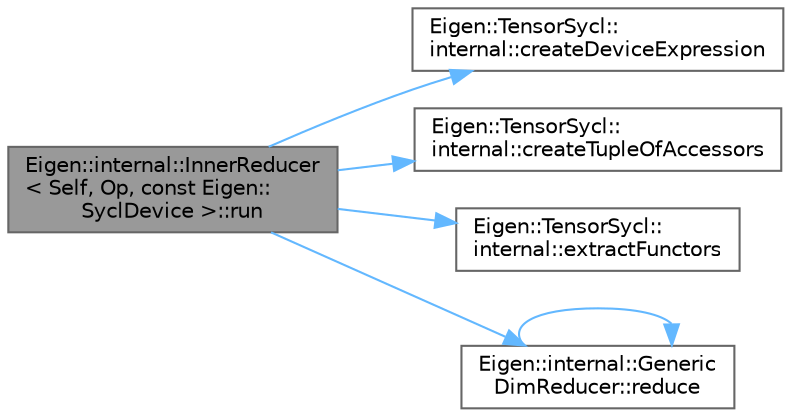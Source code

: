 digraph "Eigen::internal::InnerReducer&lt; Self, Op, const Eigen::SyclDevice &gt;::run"
{
 // LATEX_PDF_SIZE
  bgcolor="transparent";
  edge [fontname=Helvetica,fontsize=10,labelfontname=Helvetica,labelfontsize=10];
  node [fontname=Helvetica,fontsize=10,shape=box,height=0.2,width=0.4];
  rankdir="LR";
  Node1 [id="Node000001",label="Eigen::internal::InnerReducer\l\< Self, Op, const Eigen::\lSyclDevice \>::run",height=0.2,width=0.4,color="gray40", fillcolor="grey60", style="filled", fontcolor="black",tooltip=" "];
  Node1 -> Node2 [id="edge1_Node000001_Node000002",color="steelblue1",style="solid",tooltip=" "];
  Node2 [id="Node000002",label="Eigen::TensorSycl::\linternal::createDeviceExpression",height=0.2,width=0.4,color="grey40", fillcolor="white", style="filled",URL="$namespace_eigen_1_1_tensor_sycl_1_1internal.html#a2c0852b2e3ab04d62d61608539755c57",tooltip="template deduction for ExprConstructor struct"];
  Node1 -> Node3 [id="edge2_Node000001_Node000003",color="steelblue1",style="solid",tooltip=" "];
  Node3 [id="Node000003",label="Eigen::TensorSycl::\linternal::createTupleOfAccessors",height=0.2,width=0.4,color="grey40", fillcolor="white", style="filled",URL="$namespace_eigen_1_1_tensor_sycl_1_1internal.html#aa93846494e766618619e24bc400b8aaa",tooltip="template deduction for ExtractAccessor"];
  Node1 -> Node4 [id="edge3_Node000001_Node000004",color="steelblue1",style="solid",tooltip=" "];
  Node4 [id="Node000004",label="Eigen::TensorSycl::\linternal::extractFunctors",height=0.2,width=0.4,color="grey40", fillcolor="white", style="filled",URL="$namespace_eigen_1_1_tensor_sycl_1_1internal.html#a525ee07cdeb68d18359b511b1ae9ffc7",tooltip="template deduction function for FunctorExtractor"];
  Node1 -> Node5 [id="edge4_Node000001_Node000005",color="steelblue1",style="solid",tooltip=" "];
  Node5 [id="Node000005",label="Eigen::internal::Generic\lDimReducer::reduce",height=0.2,width=0.4,color="grey40", fillcolor="white", style="filled",URL="$struct_eigen_1_1internal_1_1_generic_dim_reducer.html#ad65e721ea1322448fb0ac5558897396c",tooltip=" "];
  Node5 -> Node5 [id="edge5_Node000005_Node000005",color="steelblue1",style="solid",tooltip=" "];
}
